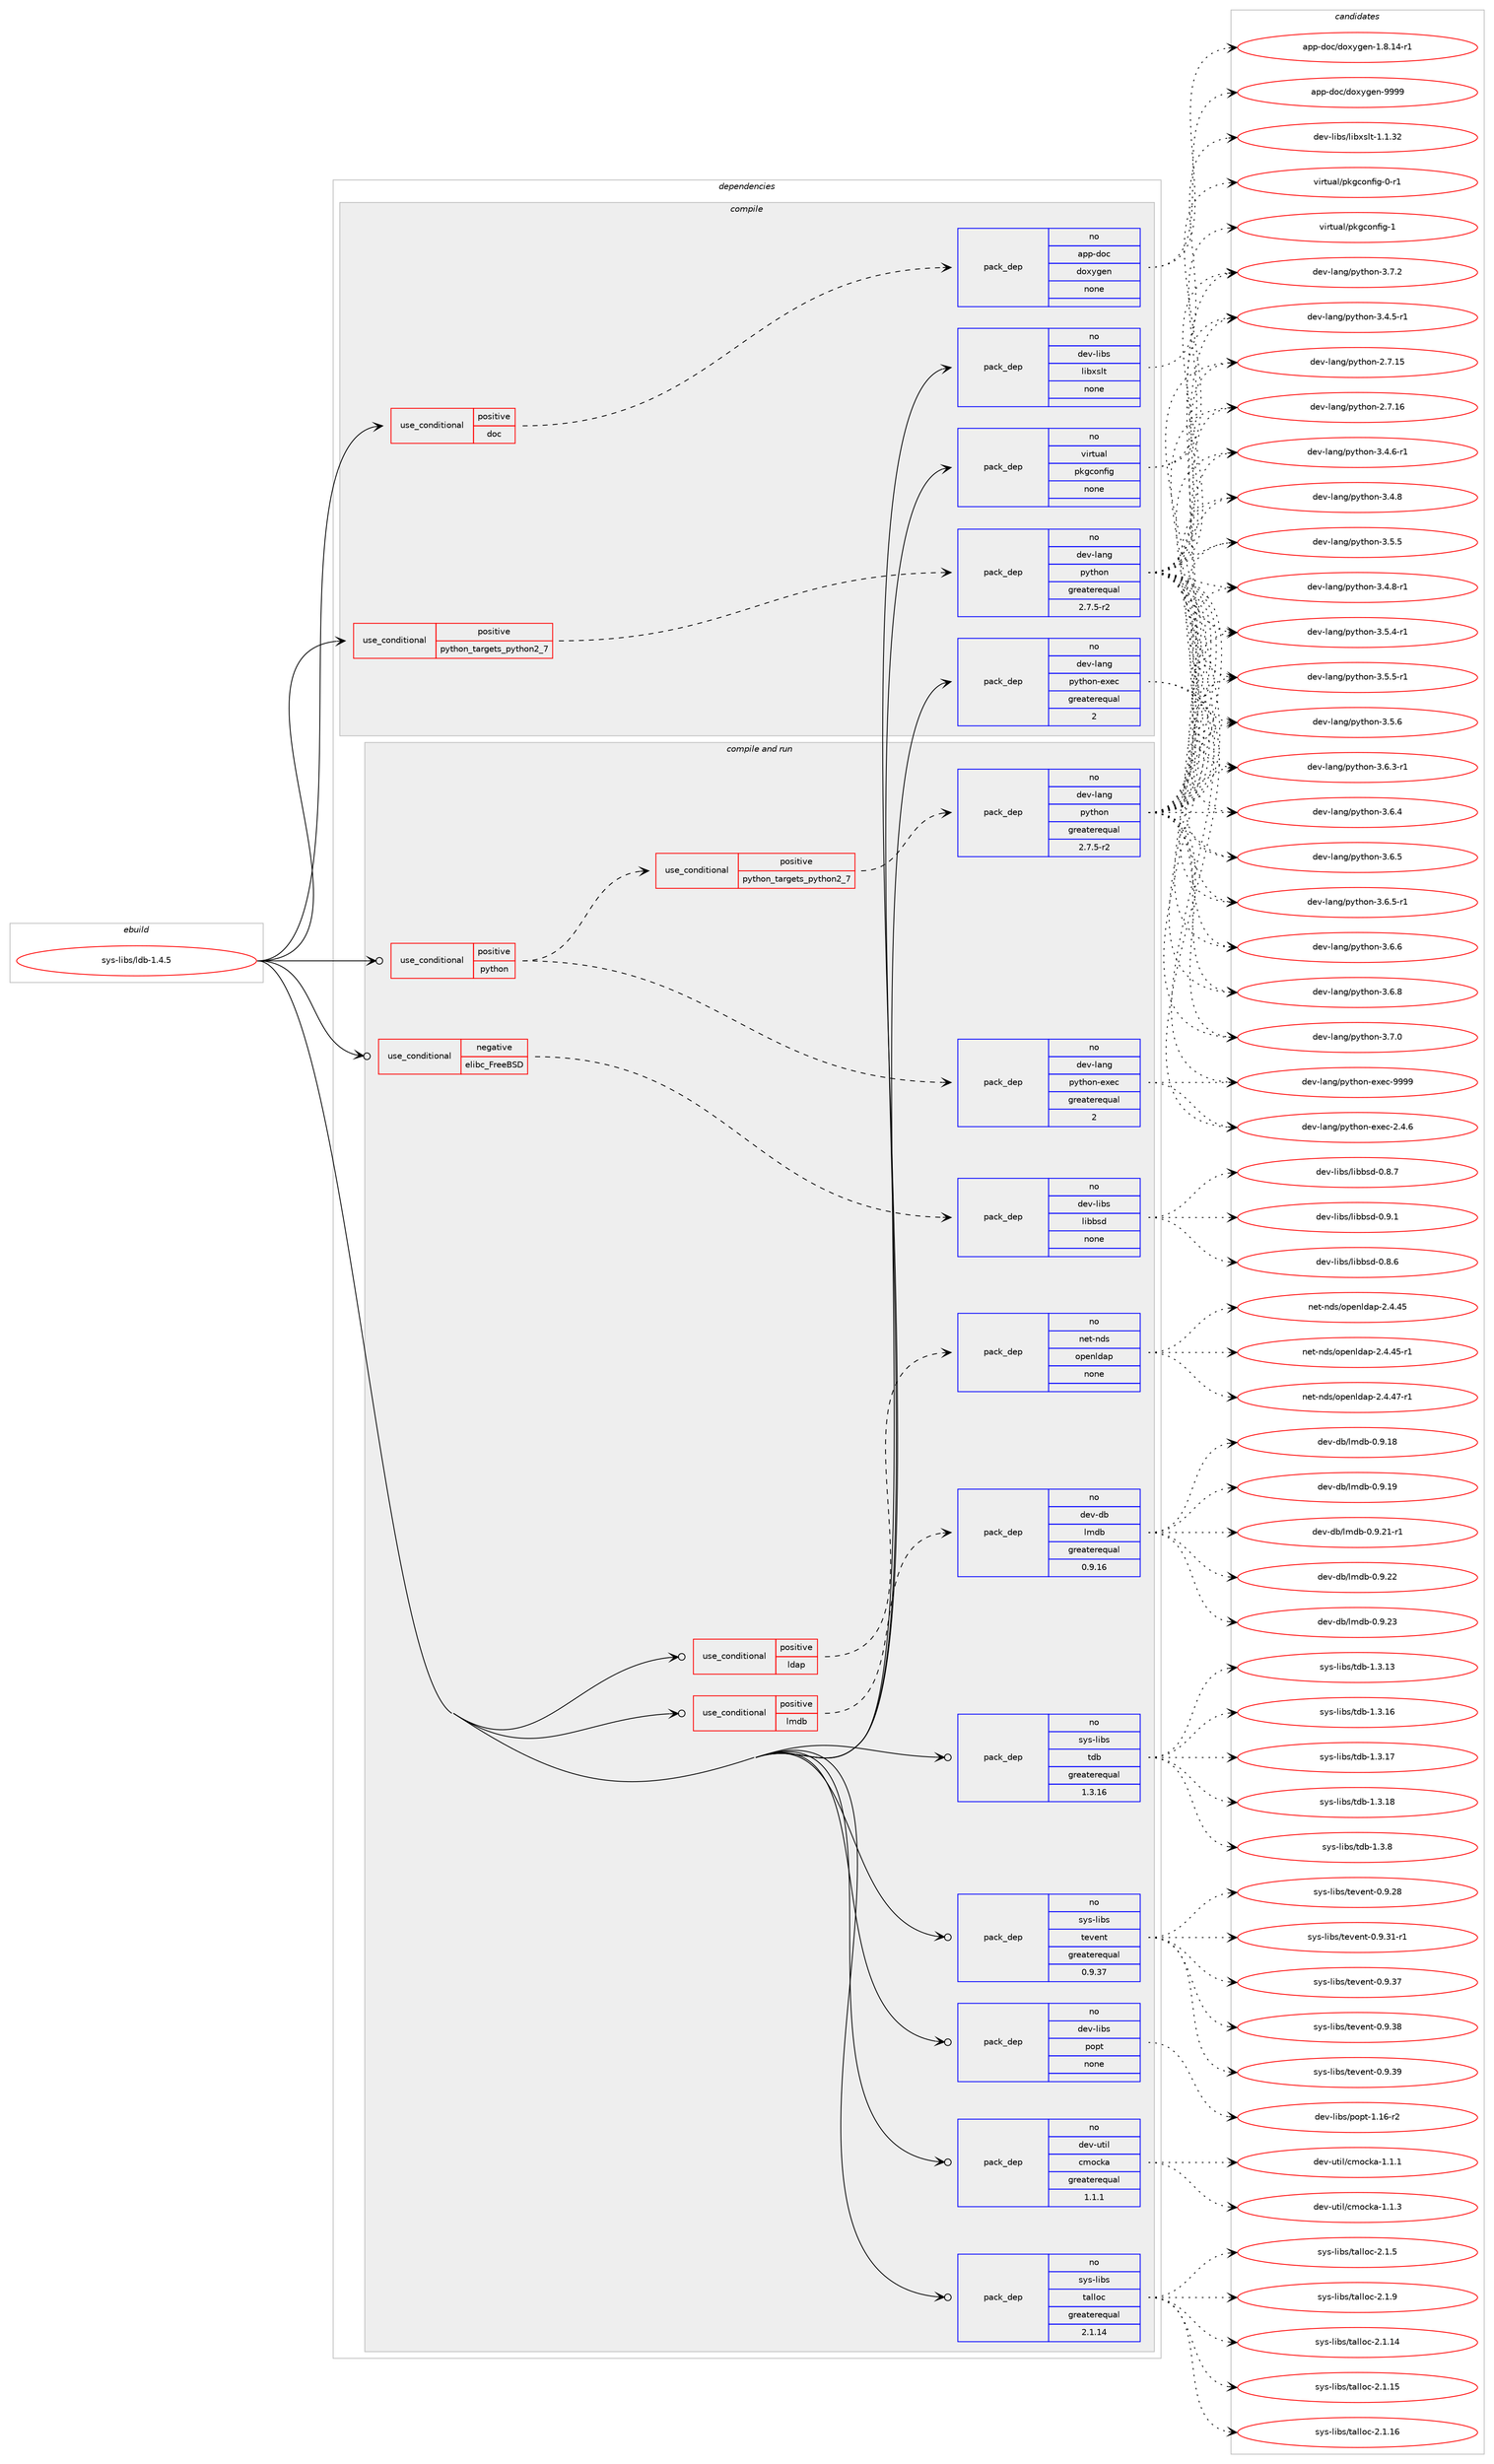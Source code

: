digraph prolog {

# *************
# Graph options
# *************

newrank=true;
concentrate=true;
compound=true;
graph [rankdir=LR,fontname=Helvetica,fontsize=10,ranksep=1.5];#, ranksep=2.5, nodesep=0.2];
edge  [arrowhead=vee];
node  [fontname=Helvetica,fontsize=10];

# **********
# The ebuild
# **********

subgraph cluster_leftcol {
color=gray;
rank=same;
label=<<i>ebuild</i>>;
id [label="sys-libs/ldb-1.4.5", color=red, width=4, href="../sys-libs/ldb-1.4.5.svg"];
}

# ****************
# The dependencies
# ****************

subgraph cluster_midcol {
color=gray;
label=<<i>dependencies</i>>;
subgraph cluster_compile {
fillcolor="#eeeeee";
style=filled;
label=<<i>compile</i>>;
subgraph cond461758 {
dependency1737610 [label=<<TABLE BORDER="0" CELLBORDER="1" CELLSPACING="0" CELLPADDING="4"><TR><TD ROWSPAN="3" CELLPADDING="10">use_conditional</TD></TR><TR><TD>positive</TD></TR><TR><TD>doc</TD></TR></TABLE>>, shape=none, color=red];
subgraph pack1247241 {
dependency1737611 [label=<<TABLE BORDER="0" CELLBORDER="1" CELLSPACING="0" CELLPADDING="4" WIDTH="220"><TR><TD ROWSPAN="6" CELLPADDING="30">pack_dep</TD></TR><TR><TD WIDTH="110">no</TD></TR><TR><TD>app-doc</TD></TR><TR><TD>doxygen</TD></TR><TR><TD>none</TD></TR><TR><TD></TD></TR></TABLE>>, shape=none, color=blue];
}
dependency1737610:e -> dependency1737611:w [weight=20,style="dashed",arrowhead="vee"];
}
id:e -> dependency1737610:w [weight=20,style="solid",arrowhead="vee"];
subgraph cond461759 {
dependency1737612 [label=<<TABLE BORDER="0" CELLBORDER="1" CELLSPACING="0" CELLPADDING="4"><TR><TD ROWSPAN="3" CELLPADDING="10">use_conditional</TD></TR><TR><TD>positive</TD></TR><TR><TD>python_targets_python2_7</TD></TR></TABLE>>, shape=none, color=red];
subgraph pack1247242 {
dependency1737613 [label=<<TABLE BORDER="0" CELLBORDER="1" CELLSPACING="0" CELLPADDING="4" WIDTH="220"><TR><TD ROWSPAN="6" CELLPADDING="30">pack_dep</TD></TR><TR><TD WIDTH="110">no</TD></TR><TR><TD>dev-lang</TD></TR><TR><TD>python</TD></TR><TR><TD>greaterequal</TD></TR><TR><TD>2.7.5-r2</TD></TR></TABLE>>, shape=none, color=blue];
}
dependency1737612:e -> dependency1737613:w [weight=20,style="dashed",arrowhead="vee"];
}
id:e -> dependency1737612:w [weight=20,style="solid",arrowhead="vee"];
subgraph pack1247243 {
dependency1737614 [label=<<TABLE BORDER="0" CELLBORDER="1" CELLSPACING="0" CELLPADDING="4" WIDTH="220"><TR><TD ROWSPAN="6" CELLPADDING="30">pack_dep</TD></TR><TR><TD WIDTH="110">no</TD></TR><TR><TD>dev-lang</TD></TR><TR><TD>python-exec</TD></TR><TR><TD>greaterequal</TD></TR><TR><TD>2</TD></TR></TABLE>>, shape=none, color=blue];
}
id:e -> dependency1737614:w [weight=20,style="solid",arrowhead="vee"];
subgraph pack1247244 {
dependency1737615 [label=<<TABLE BORDER="0" CELLBORDER="1" CELLSPACING="0" CELLPADDING="4" WIDTH="220"><TR><TD ROWSPAN="6" CELLPADDING="30">pack_dep</TD></TR><TR><TD WIDTH="110">no</TD></TR><TR><TD>dev-libs</TD></TR><TR><TD>libxslt</TD></TR><TR><TD>none</TD></TR><TR><TD></TD></TR></TABLE>>, shape=none, color=blue];
}
id:e -> dependency1737615:w [weight=20,style="solid",arrowhead="vee"];
subgraph pack1247245 {
dependency1737616 [label=<<TABLE BORDER="0" CELLBORDER="1" CELLSPACING="0" CELLPADDING="4" WIDTH="220"><TR><TD ROWSPAN="6" CELLPADDING="30">pack_dep</TD></TR><TR><TD WIDTH="110">no</TD></TR><TR><TD>virtual</TD></TR><TR><TD>pkgconfig</TD></TR><TR><TD>none</TD></TR><TR><TD></TD></TR></TABLE>>, shape=none, color=blue];
}
id:e -> dependency1737616:w [weight=20,style="solid",arrowhead="vee"];
}
subgraph cluster_compileandrun {
fillcolor="#eeeeee";
style=filled;
label=<<i>compile and run</i>>;
subgraph cond461760 {
dependency1737617 [label=<<TABLE BORDER="0" CELLBORDER="1" CELLSPACING="0" CELLPADDING="4"><TR><TD ROWSPAN="3" CELLPADDING="10">use_conditional</TD></TR><TR><TD>negative</TD></TR><TR><TD>elibc_FreeBSD</TD></TR></TABLE>>, shape=none, color=red];
subgraph pack1247246 {
dependency1737618 [label=<<TABLE BORDER="0" CELLBORDER="1" CELLSPACING="0" CELLPADDING="4" WIDTH="220"><TR><TD ROWSPAN="6" CELLPADDING="30">pack_dep</TD></TR><TR><TD WIDTH="110">no</TD></TR><TR><TD>dev-libs</TD></TR><TR><TD>libbsd</TD></TR><TR><TD>none</TD></TR><TR><TD></TD></TR></TABLE>>, shape=none, color=blue];
}
dependency1737617:e -> dependency1737618:w [weight=20,style="dashed",arrowhead="vee"];
}
id:e -> dependency1737617:w [weight=20,style="solid",arrowhead="odotvee"];
subgraph cond461761 {
dependency1737619 [label=<<TABLE BORDER="0" CELLBORDER="1" CELLSPACING="0" CELLPADDING="4"><TR><TD ROWSPAN="3" CELLPADDING="10">use_conditional</TD></TR><TR><TD>positive</TD></TR><TR><TD>ldap</TD></TR></TABLE>>, shape=none, color=red];
subgraph pack1247247 {
dependency1737620 [label=<<TABLE BORDER="0" CELLBORDER="1" CELLSPACING="0" CELLPADDING="4" WIDTH="220"><TR><TD ROWSPAN="6" CELLPADDING="30">pack_dep</TD></TR><TR><TD WIDTH="110">no</TD></TR><TR><TD>net-nds</TD></TR><TR><TD>openldap</TD></TR><TR><TD>none</TD></TR><TR><TD></TD></TR></TABLE>>, shape=none, color=blue];
}
dependency1737619:e -> dependency1737620:w [weight=20,style="dashed",arrowhead="vee"];
}
id:e -> dependency1737619:w [weight=20,style="solid",arrowhead="odotvee"];
subgraph cond461762 {
dependency1737621 [label=<<TABLE BORDER="0" CELLBORDER="1" CELLSPACING="0" CELLPADDING="4"><TR><TD ROWSPAN="3" CELLPADDING="10">use_conditional</TD></TR><TR><TD>positive</TD></TR><TR><TD>lmdb</TD></TR></TABLE>>, shape=none, color=red];
subgraph pack1247248 {
dependency1737622 [label=<<TABLE BORDER="0" CELLBORDER="1" CELLSPACING="0" CELLPADDING="4" WIDTH="220"><TR><TD ROWSPAN="6" CELLPADDING="30">pack_dep</TD></TR><TR><TD WIDTH="110">no</TD></TR><TR><TD>dev-db</TD></TR><TR><TD>lmdb</TD></TR><TR><TD>greaterequal</TD></TR><TR><TD>0.9.16</TD></TR></TABLE>>, shape=none, color=blue];
}
dependency1737621:e -> dependency1737622:w [weight=20,style="dashed",arrowhead="vee"];
}
id:e -> dependency1737621:w [weight=20,style="solid",arrowhead="odotvee"];
subgraph cond461763 {
dependency1737623 [label=<<TABLE BORDER="0" CELLBORDER="1" CELLSPACING="0" CELLPADDING="4"><TR><TD ROWSPAN="3" CELLPADDING="10">use_conditional</TD></TR><TR><TD>positive</TD></TR><TR><TD>python</TD></TR></TABLE>>, shape=none, color=red];
subgraph cond461764 {
dependency1737624 [label=<<TABLE BORDER="0" CELLBORDER="1" CELLSPACING="0" CELLPADDING="4"><TR><TD ROWSPAN="3" CELLPADDING="10">use_conditional</TD></TR><TR><TD>positive</TD></TR><TR><TD>python_targets_python2_7</TD></TR></TABLE>>, shape=none, color=red];
subgraph pack1247249 {
dependency1737625 [label=<<TABLE BORDER="0" CELLBORDER="1" CELLSPACING="0" CELLPADDING="4" WIDTH="220"><TR><TD ROWSPAN="6" CELLPADDING="30">pack_dep</TD></TR><TR><TD WIDTH="110">no</TD></TR><TR><TD>dev-lang</TD></TR><TR><TD>python</TD></TR><TR><TD>greaterequal</TD></TR><TR><TD>2.7.5-r2</TD></TR></TABLE>>, shape=none, color=blue];
}
dependency1737624:e -> dependency1737625:w [weight=20,style="dashed",arrowhead="vee"];
}
dependency1737623:e -> dependency1737624:w [weight=20,style="dashed",arrowhead="vee"];
subgraph pack1247250 {
dependency1737626 [label=<<TABLE BORDER="0" CELLBORDER="1" CELLSPACING="0" CELLPADDING="4" WIDTH="220"><TR><TD ROWSPAN="6" CELLPADDING="30">pack_dep</TD></TR><TR><TD WIDTH="110">no</TD></TR><TR><TD>dev-lang</TD></TR><TR><TD>python-exec</TD></TR><TR><TD>greaterequal</TD></TR><TR><TD>2</TD></TR></TABLE>>, shape=none, color=blue];
}
dependency1737623:e -> dependency1737626:w [weight=20,style="dashed",arrowhead="vee"];
}
id:e -> dependency1737623:w [weight=20,style="solid",arrowhead="odotvee"];
subgraph pack1247251 {
dependency1737627 [label=<<TABLE BORDER="0" CELLBORDER="1" CELLSPACING="0" CELLPADDING="4" WIDTH="220"><TR><TD ROWSPAN="6" CELLPADDING="30">pack_dep</TD></TR><TR><TD WIDTH="110">no</TD></TR><TR><TD>dev-libs</TD></TR><TR><TD>popt</TD></TR><TR><TD>none</TD></TR><TR><TD></TD></TR></TABLE>>, shape=none, color=blue];
}
id:e -> dependency1737627:w [weight=20,style="solid",arrowhead="odotvee"];
subgraph pack1247252 {
dependency1737628 [label=<<TABLE BORDER="0" CELLBORDER="1" CELLSPACING="0" CELLPADDING="4" WIDTH="220"><TR><TD ROWSPAN="6" CELLPADDING="30">pack_dep</TD></TR><TR><TD WIDTH="110">no</TD></TR><TR><TD>dev-util</TD></TR><TR><TD>cmocka</TD></TR><TR><TD>greaterequal</TD></TR><TR><TD>1.1.1</TD></TR></TABLE>>, shape=none, color=blue];
}
id:e -> dependency1737628:w [weight=20,style="solid",arrowhead="odotvee"];
subgraph pack1247253 {
dependency1737629 [label=<<TABLE BORDER="0" CELLBORDER="1" CELLSPACING="0" CELLPADDING="4" WIDTH="220"><TR><TD ROWSPAN="6" CELLPADDING="30">pack_dep</TD></TR><TR><TD WIDTH="110">no</TD></TR><TR><TD>sys-libs</TD></TR><TR><TD>talloc</TD></TR><TR><TD>greaterequal</TD></TR><TR><TD>2.1.14</TD></TR></TABLE>>, shape=none, color=blue];
}
id:e -> dependency1737629:w [weight=20,style="solid",arrowhead="odotvee"];
subgraph pack1247254 {
dependency1737630 [label=<<TABLE BORDER="0" CELLBORDER="1" CELLSPACING="0" CELLPADDING="4" WIDTH="220"><TR><TD ROWSPAN="6" CELLPADDING="30">pack_dep</TD></TR><TR><TD WIDTH="110">no</TD></TR><TR><TD>sys-libs</TD></TR><TR><TD>tdb</TD></TR><TR><TD>greaterequal</TD></TR><TR><TD>1.3.16</TD></TR></TABLE>>, shape=none, color=blue];
}
id:e -> dependency1737630:w [weight=20,style="solid",arrowhead="odotvee"];
subgraph pack1247255 {
dependency1737631 [label=<<TABLE BORDER="0" CELLBORDER="1" CELLSPACING="0" CELLPADDING="4" WIDTH="220"><TR><TD ROWSPAN="6" CELLPADDING="30">pack_dep</TD></TR><TR><TD WIDTH="110">no</TD></TR><TR><TD>sys-libs</TD></TR><TR><TD>tevent</TD></TR><TR><TD>greaterequal</TD></TR><TR><TD>0.9.37</TD></TR></TABLE>>, shape=none, color=blue];
}
id:e -> dependency1737631:w [weight=20,style="solid",arrowhead="odotvee"];
}
subgraph cluster_run {
fillcolor="#eeeeee";
style=filled;
label=<<i>run</i>>;
}
}

# **************
# The candidates
# **************

subgraph cluster_choices {
rank=same;
color=gray;
label=<<i>candidates</i>>;

subgraph choice1247241 {
color=black;
nodesep=1;
choice97112112451001119947100111120121103101110454946564649524511449 [label="app-doc/doxygen-1.8.14-r1", color=red, width=4,href="../app-doc/doxygen-1.8.14-r1.svg"];
choice971121124510011199471001111201211031011104557575757 [label="app-doc/doxygen-9999", color=red, width=4,href="../app-doc/doxygen-9999.svg"];
dependency1737611:e -> choice97112112451001119947100111120121103101110454946564649524511449:w [style=dotted,weight="100"];
dependency1737611:e -> choice971121124510011199471001111201211031011104557575757:w [style=dotted,weight="100"];
}
subgraph choice1247242 {
color=black;
nodesep=1;
choice10010111845108971101034711212111610411111045504655464953 [label="dev-lang/python-2.7.15", color=red, width=4,href="../dev-lang/python-2.7.15.svg"];
choice10010111845108971101034711212111610411111045504655464954 [label="dev-lang/python-2.7.16", color=red, width=4,href="../dev-lang/python-2.7.16.svg"];
choice1001011184510897110103471121211161041111104551465246534511449 [label="dev-lang/python-3.4.5-r1", color=red, width=4,href="../dev-lang/python-3.4.5-r1.svg"];
choice1001011184510897110103471121211161041111104551465246544511449 [label="dev-lang/python-3.4.6-r1", color=red, width=4,href="../dev-lang/python-3.4.6-r1.svg"];
choice100101118451089711010347112121116104111110455146524656 [label="dev-lang/python-3.4.8", color=red, width=4,href="../dev-lang/python-3.4.8.svg"];
choice1001011184510897110103471121211161041111104551465246564511449 [label="dev-lang/python-3.4.8-r1", color=red, width=4,href="../dev-lang/python-3.4.8-r1.svg"];
choice1001011184510897110103471121211161041111104551465346524511449 [label="dev-lang/python-3.5.4-r1", color=red, width=4,href="../dev-lang/python-3.5.4-r1.svg"];
choice100101118451089711010347112121116104111110455146534653 [label="dev-lang/python-3.5.5", color=red, width=4,href="../dev-lang/python-3.5.5.svg"];
choice1001011184510897110103471121211161041111104551465346534511449 [label="dev-lang/python-3.5.5-r1", color=red, width=4,href="../dev-lang/python-3.5.5-r1.svg"];
choice100101118451089711010347112121116104111110455146534654 [label="dev-lang/python-3.5.6", color=red, width=4,href="../dev-lang/python-3.5.6.svg"];
choice1001011184510897110103471121211161041111104551465446514511449 [label="dev-lang/python-3.6.3-r1", color=red, width=4,href="../dev-lang/python-3.6.3-r1.svg"];
choice100101118451089711010347112121116104111110455146544652 [label="dev-lang/python-3.6.4", color=red, width=4,href="../dev-lang/python-3.6.4.svg"];
choice100101118451089711010347112121116104111110455146544653 [label="dev-lang/python-3.6.5", color=red, width=4,href="../dev-lang/python-3.6.5.svg"];
choice1001011184510897110103471121211161041111104551465446534511449 [label="dev-lang/python-3.6.5-r1", color=red, width=4,href="../dev-lang/python-3.6.5-r1.svg"];
choice100101118451089711010347112121116104111110455146544654 [label="dev-lang/python-3.6.6", color=red, width=4,href="../dev-lang/python-3.6.6.svg"];
choice100101118451089711010347112121116104111110455146544656 [label="dev-lang/python-3.6.8", color=red, width=4,href="../dev-lang/python-3.6.8.svg"];
choice100101118451089711010347112121116104111110455146554648 [label="dev-lang/python-3.7.0", color=red, width=4,href="../dev-lang/python-3.7.0.svg"];
choice100101118451089711010347112121116104111110455146554650 [label="dev-lang/python-3.7.2", color=red, width=4,href="../dev-lang/python-3.7.2.svg"];
dependency1737613:e -> choice10010111845108971101034711212111610411111045504655464953:w [style=dotted,weight="100"];
dependency1737613:e -> choice10010111845108971101034711212111610411111045504655464954:w [style=dotted,weight="100"];
dependency1737613:e -> choice1001011184510897110103471121211161041111104551465246534511449:w [style=dotted,weight="100"];
dependency1737613:e -> choice1001011184510897110103471121211161041111104551465246544511449:w [style=dotted,weight="100"];
dependency1737613:e -> choice100101118451089711010347112121116104111110455146524656:w [style=dotted,weight="100"];
dependency1737613:e -> choice1001011184510897110103471121211161041111104551465246564511449:w [style=dotted,weight="100"];
dependency1737613:e -> choice1001011184510897110103471121211161041111104551465346524511449:w [style=dotted,weight="100"];
dependency1737613:e -> choice100101118451089711010347112121116104111110455146534653:w [style=dotted,weight="100"];
dependency1737613:e -> choice1001011184510897110103471121211161041111104551465346534511449:w [style=dotted,weight="100"];
dependency1737613:e -> choice100101118451089711010347112121116104111110455146534654:w [style=dotted,weight="100"];
dependency1737613:e -> choice1001011184510897110103471121211161041111104551465446514511449:w [style=dotted,weight="100"];
dependency1737613:e -> choice100101118451089711010347112121116104111110455146544652:w [style=dotted,weight="100"];
dependency1737613:e -> choice100101118451089711010347112121116104111110455146544653:w [style=dotted,weight="100"];
dependency1737613:e -> choice1001011184510897110103471121211161041111104551465446534511449:w [style=dotted,weight="100"];
dependency1737613:e -> choice100101118451089711010347112121116104111110455146544654:w [style=dotted,weight="100"];
dependency1737613:e -> choice100101118451089711010347112121116104111110455146544656:w [style=dotted,weight="100"];
dependency1737613:e -> choice100101118451089711010347112121116104111110455146554648:w [style=dotted,weight="100"];
dependency1737613:e -> choice100101118451089711010347112121116104111110455146554650:w [style=dotted,weight="100"];
}
subgraph choice1247243 {
color=black;
nodesep=1;
choice1001011184510897110103471121211161041111104510112010199455046524654 [label="dev-lang/python-exec-2.4.6", color=red, width=4,href="../dev-lang/python-exec-2.4.6.svg"];
choice10010111845108971101034711212111610411111045101120101994557575757 [label="dev-lang/python-exec-9999", color=red, width=4,href="../dev-lang/python-exec-9999.svg"];
dependency1737614:e -> choice1001011184510897110103471121211161041111104510112010199455046524654:w [style=dotted,weight="100"];
dependency1737614:e -> choice10010111845108971101034711212111610411111045101120101994557575757:w [style=dotted,weight="100"];
}
subgraph choice1247244 {
color=black;
nodesep=1;
choice1001011184510810598115471081059812011510811645494649465150 [label="dev-libs/libxslt-1.1.32", color=red, width=4,href="../dev-libs/libxslt-1.1.32.svg"];
dependency1737615:e -> choice1001011184510810598115471081059812011510811645494649465150:w [style=dotted,weight="100"];
}
subgraph choice1247245 {
color=black;
nodesep=1;
choice11810511411611797108471121071039911111010210510345484511449 [label="virtual/pkgconfig-0-r1", color=red, width=4,href="../virtual/pkgconfig-0-r1.svg"];
choice1181051141161179710847112107103991111101021051034549 [label="virtual/pkgconfig-1", color=red, width=4,href="../virtual/pkgconfig-1.svg"];
dependency1737616:e -> choice11810511411611797108471121071039911111010210510345484511449:w [style=dotted,weight="100"];
dependency1737616:e -> choice1181051141161179710847112107103991111101021051034549:w [style=dotted,weight="100"];
}
subgraph choice1247246 {
color=black;
nodesep=1;
choice1001011184510810598115471081059898115100454846564654 [label="dev-libs/libbsd-0.8.6", color=red, width=4,href="../dev-libs/libbsd-0.8.6.svg"];
choice1001011184510810598115471081059898115100454846564655 [label="dev-libs/libbsd-0.8.7", color=red, width=4,href="../dev-libs/libbsd-0.8.7.svg"];
choice1001011184510810598115471081059898115100454846574649 [label="dev-libs/libbsd-0.9.1", color=red, width=4,href="../dev-libs/libbsd-0.9.1.svg"];
dependency1737618:e -> choice1001011184510810598115471081059898115100454846564654:w [style=dotted,weight="100"];
dependency1737618:e -> choice1001011184510810598115471081059898115100454846564655:w [style=dotted,weight="100"];
dependency1737618:e -> choice1001011184510810598115471081059898115100454846574649:w [style=dotted,weight="100"];
}
subgraph choice1247247 {
color=black;
nodesep=1;
choice11010111645110100115471111121011101081009711245504652465253 [label="net-nds/openldap-2.4.45", color=red, width=4,href="../net-nds/openldap-2.4.45.svg"];
choice110101116451101001154711111210111010810097112455046524652534511449 [label="net-nds/openldap-2.4.45-r1", color=red, width=4,href="../net-nds/openldap-2.4.45-r1.svg"];
choice110101116451101001154711111210111010810097112455046524652554511449 [label="net-nds/openldap-2.4.47-r1", color=red, width=4,href="../net-nds/openldap-2.4.47-r1.svg"];
dependency1737620:e -> choice11010111645110100115471111121011101081009711245504652465253:w [style=dotted,weight="100"];
dependency1737620:e -> choice110101116451101001154711111210111010810097112455046524652534511449:w [style=dotted,weight="100"];
dependency1737620:e -> choice110101116451101001154711111210111010810097112455046524652554511449:w [style=dotted,weight="100"];
}
subgraph choice1247248 {
color=black;
nodesep=1;
choice1001011184510098471081091009845484657464956 [label="dev-db/lmdb-0.9.18", color=red, width=4,href="../dev-db/lmdb-0.9.18.svg"];
choice1001011184510098471081091009845484657464957 [label="dev-db/lmdb-0.9.19", color=red, width=4,href="../dev-db/lmdb-0.9.19.svg"];
choice10010111845100984710810910098454846574650494511449 [label="dev-db/lmdb-0.9.21-r1", color=red, width=4,href="../dev-db/lmdb-0.9.21-r1.svg"];
choice1001011184510098471081091009845484657465050 [label="dev-db/lmdb-0.9.22", color=red, width=4,href="../dev-db/lmdb-0.9.22.svg"];
choice1001011184510098471081091009845484657465051 [label="dev-db/lmdb-0.9.23", color=red, width=4,href="../dev-db/lmdb-0.9.23.svg"];
dependency1737622:e -> choice1001011184510098471081091009845484657464956:w [style=dotted,weight="100"];
dependency1737622:e -> choice1001011184510098471081091009845484657464957:w [style=dotted,weight="100"];
dependency1737622:e -> choice10010111845100984710810910098454846574650494511449:w [style=dotted,weight="100"];
dependency1737622:e -> choice1001011184510098471081091009845484657465050:w [style=dotted,weight="100"];
dependency1737622:e -> choice1001011184510098471081091009845484657465051:w [style=dotted,weight="100"];
}
subgraph choice1247249 {
color=black;
nodesep=1;
choice10010111845108971101034711212111610411111045504655464953 [label="dev-lang/python-2.7.15", color=red, width=4,href="../dev-lang/python-2.7.15.svg"];
choice10010111845108971101034711212111610411111045504655464954 [label="dev-lang/python-2.7.16", color=red, width=4,href="../dev-lang/python-2.7.16.svg"];
choice1001011184510897110103471121211161041111104551465246534511449 [label="dev-lang/python-3.4.5-r1", color=red, width=4,href="../dev-lang/python-3.4.5-r1.svg"];
choice1001011184510897110103471121211161041111104551465246544511449 [label="dev-lang/python-3.4.6-r1", color=red, width=4,href="../dev-lang/python-3.4.6-r1.svg"];
choice100101118451089711010347112121116104111110455146524656 [label="dev-lang/python-3.4.8", color=red, width=4,href="../dev-lang/python-3.4.8.svg"];
choice1001011184510897110103471121211161041111104551465246564511449 [label="dev-lang/python-3.4.8-r1", color=red, width=4,href="../dev-lang/python-3.4.8-r1.svg"];
choice1001011184510897110103471121211161041111104551465346524511449 [label="dev-lang/python-3.5.4-r1", color=red, width=4,href="../dev-lang/python-3.5.4-r1.svg"];
choice100101118451089711010347112121116104111110455146534653 [label="dev-lang/python-3.5.5", color=red, width=4,href="../dev-lang/python-3.5.5.svg"];
choice1001011184510897110103471121211161041111104551465346534511449 [label="dev-lang/python-3.5.5-r1", color=red, width=4,href="../dev-lang/python-3.5.5-r1.svg"];
choice100101118451089711010347112121116104111110455146534654 [label="dev-lang/python-3.5.6", color=red, width=4,href="../dev-lang/python-3.5.6.svg"];
choice1001011184510897110103471121211161041111104551465446514511449 [label="dev-lang/python-3.6.3-r1", color=red, width=4,href="../dev-lang/python-3.6.3-r1.svg"];
choice100101118451089711010347112121116104111110455146544652 [label="dev-lang/python-3.6.4", color=red, width=4,href="../dev-lang/python-3.6.4.svg"];
choice100101118451089711010347112121116104111110455146544653 [label="dev-lang/python-3.6.5", color=red, width=4,href="../dev-lang/python-3.6.5.svg"];
choice1001011184510897110103471121211161041111104551465446534511449 [label="dev-lang/python-3.6.5-r1", color=red, width=4,href="../dev-lang/python-3.6.5-r1.svg"];
choice100101118451089711010347112121116104111110455146544654 [label="dev-lang/python-3.6.6", color=red, width=4,href="../dev-lang/python-3.6.6.svg"];
choice100101118451089711010347112121116104111110455146544656 [label="dev-lang/python-3.6.8", color=red, width=4,href="../dev-lang/python-3.6.8.svg"];
choice100101118451089711010347112121116104111110455146554648 [label="dev-lang/python-3.7.0", color=red, width=4,href="../dev-lang/python-3.7.0.svg"];
choice100101118451089711010347112121116104111110455146554650 [label="dev-lang/python-3.7.2", color=red, width=4,href="../dev-lang/python-3.7.2.svg"];
dependency1737625:e -> choice10010111845108971101034711212111610411111045504655464953:w [style=dotted,weight="100"];
dependency1737625:e -> choice10010111845108971101034711212111610411111045504655464954:w [style=dotted,weight="100"];
dependency1737625:e -> choice1001011184510897110103471121211161041111104551465246534511449:w [style=dotted,weight="100"];
dependency1737625:e -> choice1001011184510897110103471121211161041111104551465246544511449:w [style=dotted,weight="100"];
dependency1737625:e -> choice100101118451089711010347112121116104111110455146524656:w [style=dotted,weight="100"];
dependency1737625:e -> choice1001011184510897110103471121211161041111104551465246564511449:w [style=dotted,weight="100"];
dependency1737625:e -> choice1001011184510897110103471121211161041111104551465346524511449:w [style=dotted,weight="100"];
dependency1737625:e -> choice100101118451089711010347112121116104111110455146534653:w [style=dotted,weight="100"];
dependency1737625:e -> choice1001011184510897110103471121211161041111104551465346534511449:w [style=dotted,weight="100"];
dependency1737625:e -> choice100101118451089711010347112121116104111110455146534654:w [style=dotted,weight="100"];
dependency1737625:e -> choice1001011184510897110103471121211161041111104551465446514511449:w [style=dotted,weight="100"];
dependency1737625:e -> choice100101118451089711010347112121116104111110455146544652:w [style=dotted,weight="100"];
dependency1737625:e -> choice100101118451089711010347112121116104111110455146544653:w [style=dotted,weight="100"];
dependency1737625:e -> choice1001011184510897110103471121211161041111104551465446534511449:w [style=dotted,weight="100"];
dependency1737625:e -> choice100101118451089711010347112121116104111110455146544654:w [style=dotted,weight="100"];
dependency1737625:e -> choice100101118451089711010347112121116104111110455146544656:w [style=dotted,weight="100"];
dependency1737625:e -> choice100101118451089711010347112121116104111110455146554648:w [style=dotted,weight="100"];
dependency1737625:e -> choice100101118451089711010347112121116104111110455146554650:w [style=dotted,weight="100"];
}
subgraph choice1247250 {
color=black;
nodesep=1;
choice1001011184510897110103471121211161041111104510112010199455046524654 [label="dev-lang/python-exec-2.4.6", color=red, width=4,href="../dev-lang/python-exec-2.4.6.svg"];
choice10010111845108971101034711212111610411111045101120101994557575757 [label="dev-lang/python-exec-9999", color=red, width=4,href="../dev-lang/python-exec-9999.svg"];
dependency1737626:e -> choice1001011184510897110103471121211161041111104510112010199455046524654:w [style=dotted,weight="100"];
dependency1737626:e -> choice10010111845108971101034711212111610411111045101120101994557575757:w [style=dotted,weight="100"];
}
subgraph choice1247251 {
color=black;
nodesep=1;
choice10010111845108105981154711211111211645494649544511450 [label="dev-libs/popt-1.16-r2", color=red, width=4,href="../dev-libs/popt-1.16-r2.svg"];
dependency1737627:e -> choice10010111845108105981154711211111211645494649544511450:w [style=dotted,weight="100"];
}
subgraph choice1247252 {
color=black;
nodesep=1;
choice1001011184511711610510847991091119910797454946494649 [label="dev-util/cmocka-1.1.1", color=red, width=4,href="../dev-util/cmocka-1.1.1.svg"];
choice1001011184511711610510847991091119910797454946494651 [label="dev-util/cmocka-1.1.3", color=red, width=4,href="../dev-util/cmocka-1.1.3.svg"];
dependency1737628:e -> choice1001011184511711610510847991091119910797454946494649:w [style=dotted,weight="100"];
dependency1737628:e -> choice1001011184511711610510847991091119910797454946494651:w [style=dotted,weight="100"];
}
subgraph choice1247253 {
color=black;
nodesep=1;
choice115121115451081059811547116971081081119945504649464952 [label="sys-libs/talloc-2.1.14", color=red, width=4,href="../sys-libs/talloc-2.1.14.svg"];
choice115121115451081059811547116971081081119945504649464953 [label="sys-libs/talloc-2.1.15", color=red, width=4,href="../sys-libs/talloc-2.1.15.svg"];
choice115121115451081059811547116971081081119945504649464954 [label="sys-libs/talloc-2.1.16", color=red, width=4,href="../sys-libs/talloc-2.1.16.svg"];
choice1151211154510810598115471169710810811199455046494653 [label="sys-libs/talloc-2.1.5", color=red, width=4,href="../sys-libs/talloc-2.1.5.svg"];
choice1151211154510810598115471169710810811199455046494657 [label="sys-libs/talloc-2.1.9", color=red, width=4,href="../sys-libs/talloc-2.1.9.svg"];
dependency1737629:e -> choice115121115451081059811547116971081081119945504649464952:w [style=dotted,weight="100"];
dependency1737629:e -> choice115121115451081059811547116971081081119945504649464953:w [style=dotted,weight="100"];
dependency1737629:e -> choice115121115451081059811547116971081081119945504649464954:w [style=dotted,weight="100"];
dependency1737629:e -> choice1151211154510810598115471169710810811199455046494653:w [style=dotted,weight="100"];
dependency1737629:e -> choice1151211154510810598115471169710810811199455046494657:w [style=dotted,weight="100"];
}
subgraph choice1247254 {
color=black;
nodesep=1;
choice1151211154510810598115471161009845494651464951 [label="sys-libs/tdb-1.3.13", color=red, width=4,href="../sys-libs/tdb-1.3.13.svg"];
choice1151211154510810598115471161009845494651464954 [label="sys-libs/tdb-1.3.16", color=red, width=4,href="../sys-libs/tdb-1.3.16.svg"];
choice1151211154510810598115471161009845494651464955 [label="sys-libs/tdb-1.3.17", color=red, width=4,href="../sys-libs/tdb-1.3.17.svg"];
choice1151211154510810598115471161009845494651464956 [label="sys-libs/tdb-1.3.18", color=red, width=4,href="../sys-libs/tdb-1.3.18.svg"];
choice11512111545108105981154711610098454946514656 [label="sys-libs/tdb-1.3.8", color=red, width=4,href="../sys-libs/tdb-1.3.8.svg"];
dependency1737630:e -> choice1151211154510810598115471161009845494651464951:w [style=dotted,weight="100"];
dependency1737630:e -> choice1151211154510810598115471161009845494651464954:w [style=dotted,weight="100"];
dependency1737630:e -> choice1151211154510810598115471161009845494651464955:w [style=dotted,weight="100"];
dependency1737630:e -> choice1151211154510810598115471161009845494651464956:w [style=dotted,weight="100"];
dependency1737630:e -> choice11512111545108105981154711610098454946514656:w [style=dotted,weight="100"];
}
subgraph choice1247255 {
color=black;
nodesep=1;
choice11512111545108105981154711610111810111011645484657465056 [label="sys-libs/tevent-0.9.28", color=red, width=4,href="../sys-libs/tevent-0.9.28.svg"];
choice115121115451081059811547116101118101110116454846574651494511449 [label="sys-libs/tevent-0.9.31-r1", color=red, width=4,href="../sys-libs/tevent-0.9.31-r1.svg"];
choice11512111545108105981154711610111810111011645484657465155 [label="sys-libs/tevent-0.9.37", color=red, width=4,href="../sys-libs/tevent-0.9.37.svg"];
choice11512111545108105981154711610111810111011645484657465156 [label="sys-libs/tevent-0.9.38", color=red, width=4,href="../sys-libs/tevent-0.9.38.svg"];
choice11512111545108105981154711610111810111011645484657465157 [label="sys-libs/tevent-0.9.39", color=red, width=4,href="../sys-libs/tevent-0.9.39.svg"];
dependency1737631:e -> choice11512111545108105981154711610111810111011645484657465056:w [style=dotted,weight="100"];
dependency1737631:e -> choice115121115451081059811547116101118101110116454846574651494511449:w [style=dotted,weight="100"];
dependency1737631:e -> choice11512111545108105981154711610111810111011645484657465155:w [style=dotted,weight="100"];
dependency1737631:e -> choice11512111545108105981154711610111810111011645484657465156:w [style=dotted,weight="100"];
dependency1737631:e -> choice11512111545108105981154711610111810111011645484657465157:w [style=dotted,weight="100"];
}
}

}
